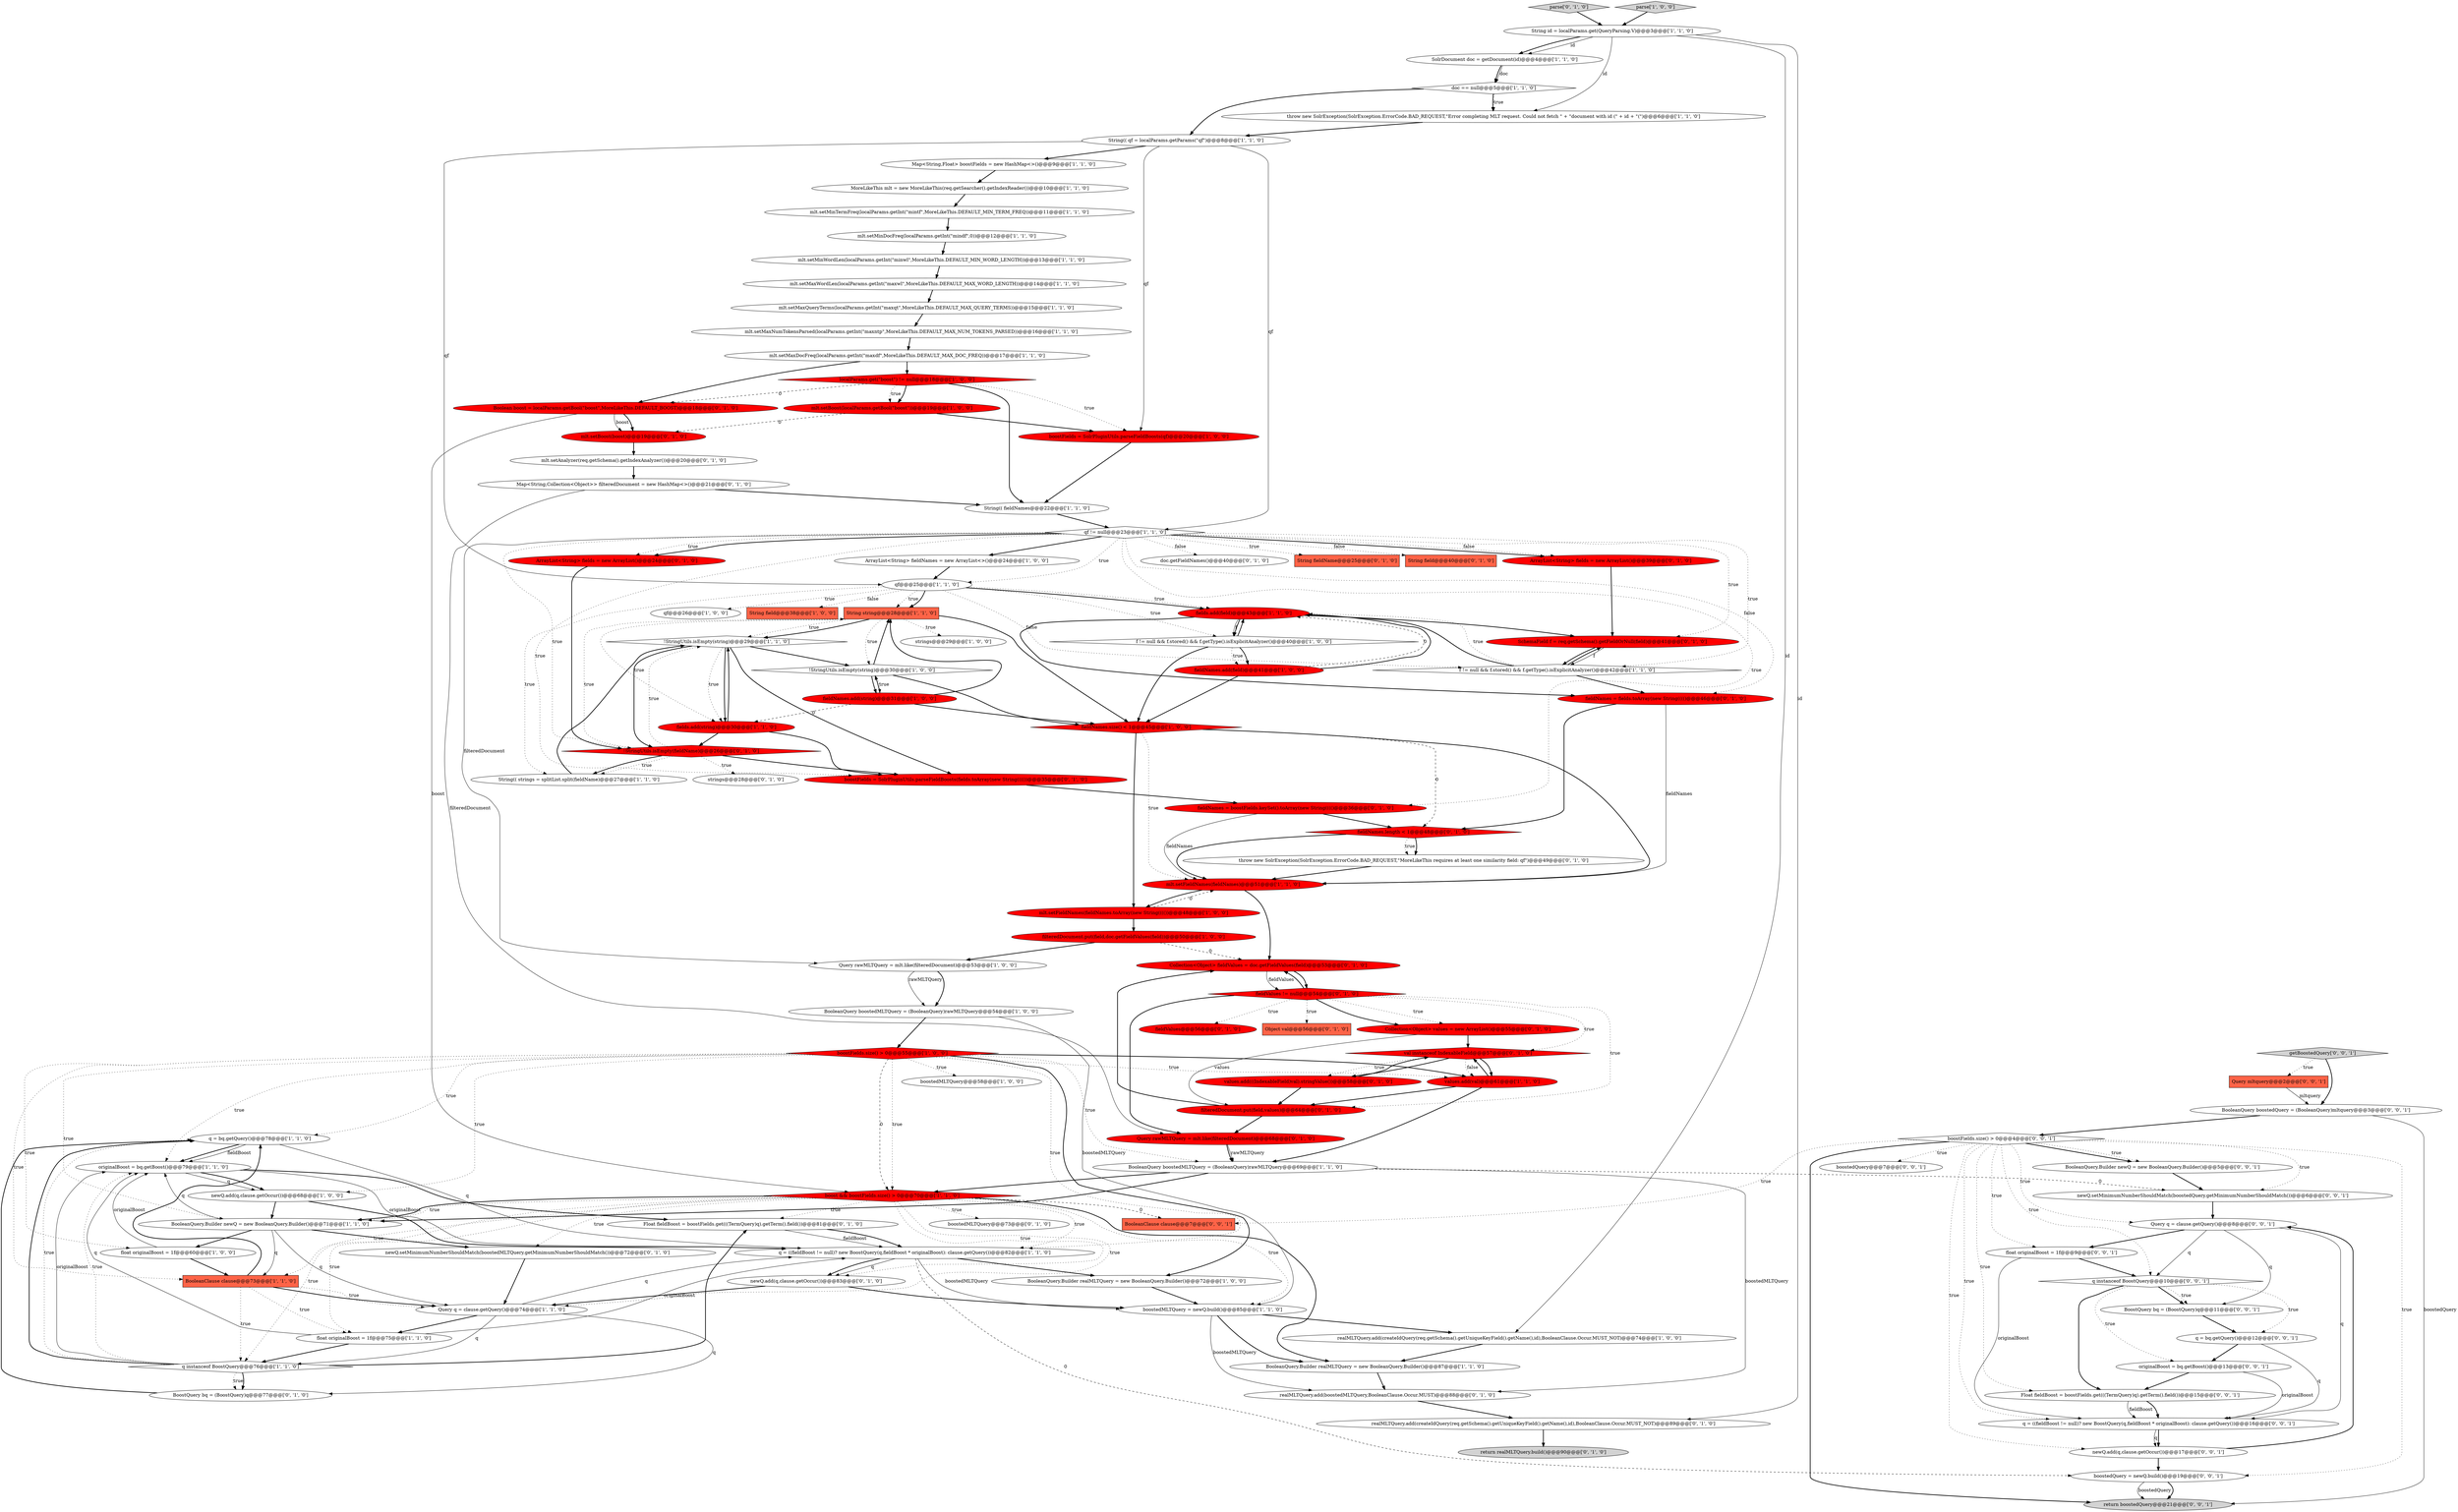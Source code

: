 digraph {
38 [style = filled, label = "q = bq.getQuery()@@@78@@@['1', '1', '0']", fillcolor = white, shape = ellipse image = "AAA0AAABBB1BBB"];
62 [style = filled, label = "fieldNames = fields.toArray(new String(((()@@@46@@@['0', '1', '0']", fillcolor = red, shape = ellipse image = "AAA1AAABBB2BBB"];
72 [style = filled, label = "parse['0', '1', '0']", fillcolor = lightgray, shape = diamond image = "AAA0AAABBB2BBB"];
90 [style = filled, label = "realMLTQuery.add(createIdQuery(req.getSchema().getUniqueKeyField().getName(),id),BooleanClause.Occur.MUST_NOT)@@@89@@@['0', '1', '0']", fillcolor = white, shape = ellipse image = "AAA0AAABBB2BBB"];
75 [style = filled, label = "throw new SolrException(SolrException.ErrorCode.BAD_REQUEST,\"MoreLikeThis requires at least one similarity field: qf\")@@@49@@@['0', '1', '0']", fillcolor = white, shape = ellipse image = "AAA0AAABBB2BBB"];
83 [style = filled, label = "newQ.add(q,clause.getOccur())@@@83@@@['0', '1', '0']", fillcolor = white, shape = ellipse image = "AAA0AAABBB2BBB"];
76 [style = filled, label = "boostFields = SolrPluginUtils.parseFieldBoosts(fields.toArray(new String(((())@@@35@@@['0', '1', '0']", fillcolor = red, shape = ellipse image = "AAA1AAABBB2BBB"];
2 [style = filled, label = "MoreLikeThis mlt = new MoreLikeThis(req.getSearcher().getIndexReader())@@@10@@@['1', '1', '0']", fillcolor = white, shape = ellipse image = "AAA0AAABBB1BBB"];
4 [style = filled, label = "!StringUtils.isEmpty(string)@@@29@@@['1', '1', '0']", fillcolor = white, shape = diamond image = "AAA0AAABBB1BBB"];
13 [style = filled, label = "localParams.get(\"boost\") != null@@@18@@@['1', '0', '0']", fillcolor = red, shape = diamond image = "AAA1AAABBB1BBB"];
100 [style = filled, label = "q instanceof BoostQuery@@@10@@@['0', '0', '1']", fillcolor = white, shape = diamond image = "AAA0AAABBB3BBB"];
8 [style = filled, label = "mlt.setMaxQueryTerms(localParams.getInt(\"maxqt\",MoreLikeThis.DEFAULT_MAX_QUERY_TERMS))@@@15@@@['1', '1', '0']", fillcolor = white, shape = ellipse image = "AAA0AAABBB1BBB"];
106 [style = filled, label = "boostFields.size() > 0@@@4@@@['0', '0', '1']", fillcolor = white, shape = diamond image = "AAA0AAABBB3BBB"];
66 [style = filled, label = "mlt.setBoost(boost)@@@19@@@['0', '1', '0']", fillcolor = red, shape = ellipse image = "AAA1AAABBB2BBB"];
111 [style = filled, label = "BooleanQuery boostedQuery = (BooleanQuery)mltquery@@@3@@@['0', '0', '1']", fillcolor = white, shape = ellipse image = "AAA0AAABBB3BBB"];
5 [style = filled, label = "originalBoost = bq.getBoost()@@@79@@@['1', '1', '0']", fillcolor = white, shape = ellipse image = "AAA0AAABBB1BBB"];
52 [style = filled, label = "float originalBoost = 1f@@@75@@@['1', '1', '0']", fillcolor = white, shape = ellipse image = "AAA0AAABBB1BBB"];
11 [style = filled, label = "BooleanQuery boostedMLTQuery = (BooleanQuery)rawMLTQuery@@@69@@@['1', '1', '0']", fillcolor = white, shape = ellipse image = "AAA0AAABBB1BBB"];
85 [style = filled, label = "doc.getFieldNames()@@@40@@@['0', '1', '0']", fillcolor = white, shape = ellipse image = "AAA0AAABBB2BBB"];
112 [style = filled, label = "newQ.setMinimumNumberShouldMatch(boostedQuery.getMinimumNumberShouldMatch())@@@6@@@['0', '0', '1']", fillcolor = white, shape = ellipse image = "AAA0AAABBB3BBB"];
1 [style = filled, label = "Query rawMLTQuery = mlt.like(filteredDocument)@@@53@@@['1', '0', '0']", fillcolor = white, shape = ellipse image = "AAA0AAABBB1BBB"];
78 [style = filled, label = "filteredDocument.put(field,values)@@@64@@@['0', '1', '0']", fillcolor = red, shape = ellipse image = "AAA1AAABBB2BBB"];
108 [style = filled, label = "newQ.add(q,clause.getOccur())@@@17@@@['0', '0', '1']", fillcolor = white, shape = ellipse image = "AAA0AAABBB3BBB"];
56 [style = filled, label = "boostedMLTQuery = newQ.build()@@@85@@@['1', '1', '0']", fillcolor = white, shape = ellipse image = "AAA0AAABBB1BBB"];
80 [style = filled, label = "Float fieldBoost = boostFields.get(((TermQuery)q).getTerm().field())@@@81@@@['0', '1', '0']", fillcolor = white, shape = ellipse image = "AAA0AAABBB2BBB"];
39 [style = filled, label = "boostedMLTQuery@@@58@@@['1', '0', '0']", fillcolor = white, shape = ellipse image = "AAA0AAABBB1BBB"];
110 [style = filled, label = "float originalBoost = 1f@@@9@@@['0', '0', '1']", fillcolor = white, shape = ellipse image = "AAA0AAABBB3BBB"];
6 [style = filled, label = "q instanceof BoostQuery@@@76@@@['1', '1', '0']", fillcolor = white, shape = diamond image = "AAA0AAABBB1BBB"];
35 [style = filled, label = "String string@@@28@@@['1', '1', '0']", fillcolor = tomato, shape = box image = "AAA0AAABBB1BBB"];
25 [style = filled, label = "throw new SolrException(SolrException.ErrorCode.BAD_REQUEST,\"Error completing MLT request. Could not fetch \" + \"document with id (\" + id + \"(\")@@@6@@@['1', '1', '0']", fillcolor = white, shape = ellipse image = "AAA0AAABBB1BBB"];
26 [style = filled, label = "doc == null@@@5@@@['1', '1', '0']", fillcolor = white, shape = diamond image = "AAA0AAABBB1BBB"];
88 [style = filled, label = "boostedMLTQuery@@@73@@@['0', '1', '0']", fillcolor = white, shape = ellipse image = "AAA0AAABBB2BBB"];
69 [style = filled, label = "Map<String,Collection<Object>> filteredDocument = new HashMap<>()@@@21@@@['0', '1', '0']", fillcolor = white, shape = ellipse image = "AAA0AAABBB2BBB"];
0 [style = filled, label = "ArrayList<String> fieldNames = new ArrayList<>()@@@24@@@['1', '0', '0']", fillcolor = white, shape = ellipse image = "AAA0AAABBB1BBB"];
45 [style = filled, label = "qf != null@@@23@@@['1', '1', '0']", fillcolor = white, shape = diamond image = "AAA0AAABBB1BBB"];
31 [style = filled, label = "String id = localParams.get(QueryParsing.V)@@@3@@@['1', '1', '0']", fillcolor = white, shape = ellipse image = "AAA0AAABBB1BBB"];
96 [style = filled, label = "q = bq.getQuery()@@@12@@@['0', '0', '1']", fillcolor = white, shape = ellipse image = "AAA0AAABBB3BBB"];
28 [style = filled, label = "mlt.setMaxNumTokensParsed(localParams.getInt(\"maxntp\",MoreLikeThis.DEFAULT_MAX_NUM_TOKENS_PARSED))@@@16@@@['1', '1', '0']", fillcolor = white, shape = ellipse image = "AAA0AAABBB1BBB"];
64 [style = filled, label = "newQ.setMinimumNumberShouldMatch(boostedMLTQuery.getMinimumNumberShouldMatch())@@@72@@@['0', '1', '0']", fillcolor = white, shape = ellipse image = "AAA0AAABBB2BBB"];
67 [style = filled, label = "fieldNames = boostFields.keySet().toArray(new String(((()@@@36@@@['0', '1', '0']", fillcolor = red, shape = ellipse image = "AAA1AAABBB2BBB"];
51 [style = filled, label = "fields.add(field)@@@43@@@['1', '1', '0']", fillcolor = red, shape = ellipse image = "AAA1AAABBB1BBB"];
9 [style = filled, label = "mlt.setMaxWordLen(localParams.getInt(\"maxwl\",MoreLikeThis.DEFAULT_MAX_WORD_LENGTH))@@@14@@@['1', '1', '0']", fillcolor = white, shape = ellipse image = "AAA0AAABBB1BBB"];
77 [style = filled, label = "BoostQuery bq = (BoostQuery)q@@@77@@@['0', '1', '0']", fillcolor = white, shape = ellipse image = "AAA0AAABBB2BBB"];
84 [style = filled, label = "fieldValues != null@@@54@@@['0', '1', '0']", fillcolor = red, shape = diamond image = "AAA1AAABBB2BBB"];
97 [style = filled, label = "boostedQuery = newQ.build()@@@19@@@['0', '0', '1']", fillcolor = white, shape = ellipse image = "AAA0AAABBB3BBB"];
93 [style = filled, label = "ArrayList<String> fields = new ArrayList()@@@24@@@['0', '1', '0']", fillcolor = red, shape = ellipse image = "AAA1AAABBB2BBB"];
18 [style = filled, label = "filteredDocument.put(field,doc.getFieldValues(field))@@@50@@@['1', '0', '0']", fillcolor = red, shape = ellipse image = "AAA1AAABBB1BBB"];
49 [style = filled, label = "Map<String,Float> boostFields = new HashMap<>()@@@9@@@['1', '1', '0']", fillcolor = white, shape = ellipse image = "AAA0AAABBB1BBB"];
71 [style = filled, label = "fieldNames.length < 1@@@48@@@['0', '1', '0']", fillcolor = red, shape = diamond image = "AAA1AAABBB2BBB"];
3 [style = filled, label = "Query q = clause.getQuery()@@@74@@@['1', '1', '0']", fillcolor = white, shape = ellipse image = "AAA0AAABBB1BBB"];
14 [style = filled, label = "qf@@@26@@@['1', '0', '0']", fillcolor = white, shape = ellipse image = "AAA0AAABBB1BBB"];
109 [style = filled, label = "BooleanClause clause@@@7@@@['0', '0', '1']", fillcolor = tomato, shape = box image = "AAA0AAABBB3BBB"];
57 [style = filled, label = "mlt.setBoost(localParams.getBool(\"boost\"))@@@19@@@['1', '0', '0']", fillcolor = red, shape = ellipse image = "AAA1AAABBB1BBB"];
105 [style = filled, label = "Query mltquery@@@2@@@['0', '0', '1']", fillcolor = tomato, shape = box image = "AAA0AAABBB3BBB"];
89 [style = filled, label = "val instanceof IndexableField@@@57@@@['0', '1', '0']", fillcolor = red, shape = diamond image = "AAA1AAABBB2BBB"];
36 [style = filled, label = "!StringUtils.isEmpty(string)@@@30@@@['1', '0', '0']", fillcolor = white, shape = diamond image = "AAA0AAABBB1BBB"];
30 [style = filled, label = "f != null && f.stored() && f.getType().isExplicitAnalyzer()@@@40@@@['1', '0', '0']", fillcolor = white, shape = diamond image = "AAA0AAABBB1BBB"];
99 [style = filled, label = "BooleanQuery.Builder newQ = new BooleanQuery.Builder()@@@5@@@['0', '0', '1']", fillcolor = white, shape = ellipse image = "AAA0AAABBB3BBB"];
73 [style = filled, label = "Collection<Object> fieldValues = doc.getFieldValues(field)@@@53@@@['0', '1', '0']", fillcolor = red, shape = ellipse image = "AAA1AAABBB2BBB"];
19 [style = filled, label = "BooleanQuery boostedMLTQuery = (BooleanQuery)rawMLTQuery@@@54@@@['1', '0', '0']", fillcolor = white, shape = ellipse image = "AAA0AAABBB1BBB"];
54 [style = filled, label = "fields.add(string)@@@30@@@['1', '1', '0']", fillcolor = red, shape = ellipse image = "AAA1AAABBB1BBB"];
23 [style = filled, label = "values.add(val)@@@61@@@['1', '1', '0']", fillcolor = red, shape = ellipse image = "AAA1AAABBB1BBB"];
20 [style = filled, label = "SolrDocument doc = getDocument(id)@@@4@@@['1', '1', '0']", fillcolor = white, shape = ellipse image = "AAA0AAABBB1BBB"];
101 [style = filled, label = "Float fieldBoost = boostFields.get(((TermQuery)q).getTerm().field())@@@15@@@['0', '0', '1']", fillcolor = white, shape = ellipse image = "AAA0AAABBB3BBB"];
92 [style = filled, label = "mlt.setAnalyzer(req.getSchema().getIndexAnalyzer())@@@20@@@['0', '1', '0']", fillcolor = white, shape = ellipse image = "AAA0AAABBB2BBB"];
94 [style = filled, label = "SchemaField f = req.getSchema().getFieldOrNull(field)@@@41@@@['0', '1', '0']", fillcolor = red, shape = ellipse image = "AAA1AAABBB2BBB"];
40 [style = filled, label = "realMLTQuery.add(createIdQuery(req.getSchema().getUniqueKeyField().getName(),id),BooleanClause.Occur.MUST_NOT)@@@74@@@['1', '0', '0']", fillcolor = white, shape = ellipse image = "AAA0AAABBB1BBB"];
58 [style = filled, label = "mlt.setMinTermFreq(localParams.getInt(\"mintf\",MoreLikeThis.DEFAULT_MIN_TERM_FREQ))@@@11@@@['1', '1', '0']", fillcolor = white, shape = ellipse image = "AAA0AAABBB1BBB"];
37 [style = filled, label = "boostFields = SolrPluginUtils.parseFieldBoosts(qf)@@@20@@@['1', '0', '0']", fillcolor = red, shape = ellipse image = "AAA1AAABBB1BBB"];
22 [style = filled, label = "String(( qf = localParams.getParams(\"qf\")@@@8@@@['1', '1', '0']", fillcolor = white, shape = ellipse image = "AAA0AAABBB1BBB"];
60 [style = filled, label = "String fieldName@@@25@@@['0', '1', '0']", fillcolor = tomato, shape = box image = "AAA0AAABBB2BBB"];
10 [style = filled, label = "q = ((fieldBoost != null)? new BoostQuery(q,fieldBoost * originalBoost): clause.getQuery())@@@82@@@['1', '1', '0']", fillcolor = white, shape = ellipse image = "AAA0AAABBB1BBB"];
55 [style = filled, label = "BooleanQuery.Builder newQ = new BooleanQuery.Builder()@@@71@@@['1', '1', '0']", fillcolor = white, shape = ellipse image = "AAA0AAABBB1BBB"];
74 [style = filled, label = "strings@@@28@@@['0', '1', '0']", fillcolor = white, shape = ellipse image = "AAA0AAABBB2BBB"];
113 [style = filled, label = "Query q = clause.getQuery()@@@8@@@['0', '0', '1']", fillcolor = white, shape = ellipse image = "AAA0AAABBB3BBB"];
61 [style = filled, label = "return realMLTQuery.build()@@@90@@@['0', '1', '0']", fillcolor = lightgray, shape = ellipse image = "AAA0AAABBB2BBB"];
63 [style = filled, label = "String field@@@40@@@['0', '1', '0']", fillcolor = tomato, shape = box image = "AAA0AAABBB2BBB"];
33 [style = filled, label = "mlt.setMinWordLen(localParams.getInt(\"minwl\",MoreLikeThis.DEFAULT_MIN_WORD_LENGTH))@@@13@@@['1', '1', '0']", fillcolor = white, shape = ellipse image = "AAA0AAABBB1BBB"];
34 [style = filled, label = "mlt.setMaxDocFreq(localParams.getInt(\"maxdf\",MoreLikeThis.DEFAULT_MAX_DOC_FREQ))@@@17@@@['1', '1', '0']", fillcolor = white, shape = ellipse image = "AAA0AAABBB1BBB"];
15 [style = filled, label = "float originalBoost = 1f@@@60@@@['1', '0', '0']", fillcolor = white, shape = ellipse image = "AAA0AAABBB1BBB"];
86 [style = filled, label = "Collection<Object> values = new ArrayList()@@@55@@@['0', '1', '0']", fillcolor = red, shape = ellipse image = "AAA1AAABBB2BBB"];
7 [style = filled, label = "fieldNames.size() < 1@@@45@@@['1', '0', '0']", fillcolor = red, shape = diamond image = "AAA1AAABBB1BBB"];
87 [style = filled, label = "ArrayList<String> fields = new ArrayList()@@@39@@@['0', '1', '0']", fillcolor = red, shape = ellipse image = "AAA1AAABBB2BBB"];
17 [style = filled, label = "newQ.add(q,clause.getOccur())@@@68@@@['1', '0', '0']", fillcolor = white, shape = ellipse image = "AAA0AAABBB1BBB"];
68 [style = filled, label = "realMLTQuery.add(boostedMLTQuery,BooleanClause.Occur.MUST)@@@88@@@['0', '1', '0']", fillcolor = white, shape = ellipse image = "AAA0AAABBB2BBB"];
102 [style = filled, label = "originalBoost = bq.getBoost()@@@13@@@['0', '0', '1']", fillcolor = white, shape = ellipse image = "AAA0AAABBB3BBB"];
46 [style = filled, label = "parse['1', '0', '0']", fillcolor = lightgray, shape = diamond image = "AAA0AAABBB1BBB"];
79 [style = filled, label = "Query rawMLTQuery = mlt.like(filteredDocument)@@@68@@@['0', '1', '0']", fillcolor = red, shape = ellipse image = "AAA1AAABBB2BBB"];
81 [style = filled, label = "fieldValues@@@56@@@['0', '1', '0']", fillcolor = red, shape = ellipse image = "AAA1AAABBB2BBB"];
29 [style = filled, label = "boostFields.size() > 0@@@55@@@['1', '0', '0']", fillcolor = red, shape = diamond image = "AAA1AAABBB1BBB"];
65 [style = filled, label = "Object val@@@56@@@['0', '1', '0']", fillcolor = tomato, shape = box image = "AAA0AAABBB2BBB"];
44 [style = filled, label = "boost && boostFields.size() > 0@@@70@@@['1', '1', '0']", fillcolor = red, shape = diamond image = "AAA1AAABBB1BBB"];
24 [style = filled, label = "fieldNames.add(string)@@@31@@@['1', '0', '0']", fillcolor = red, shape = ellipse image = "AAA1AAABBB1BBB"];
91 [style = filled, label = "values.add(((IndexableField)val).stringValue())@@@58@@@['0', '1', '0']", fillcolor = red, shape = ellipse image = "AAA1AAABBB2BBB"];
16 [style = filled, label = "String field@@@38@@@['1', '0', '0']", fillcolor = tomato, shape = box image = "AAA0AAABBB1BBB"];
48 [style = filled, label = "String(( strings = splitList.split(fieldName)@@@27@@@['1', '1', '0']", fillcolor = white, shape = ellipse image = "AAA0AAABBB1BBB"];
98 [style = filled, label = "getBoostedQuery['0', '0', '1']", fillcolor = lightgray, shape = diamond image = "AAA0AAABBB3BBB"];
70 [style = filled, label = "!StringUtils.isEmpty(fieldName)@@@26@@@['0', '1', '0']", fillcolor = red, shape = diamond image = "AAA1AAABBB2BBB"];
82 [style = filled, label = "Boolean boost = localParams.getBool(\"boost\",MoreLikeThis.DEFAULT_BOOST)@@@18@@@['0', '1', '0']", fillcolor = red, shape = ellipse image = "AAA1AAABBB2BBB"];
107 [style = filled, label = "boostedQuery@@@7@@@['0', '0', '1']", fillcolor = white, shape = ellipse image = "AAA0AAABBB3BBB"];
32 [style = filled, label = "String(( fieldNames@@@22@@@['1', '1', '0']", fillcolor = white, shape = ellipse image = "AAA0AAABBB1BBB"];
21 [style = filled, label = "strings@@@29@@@['1', '0', '0']", fillcolor = white, shape = ellipse image = "AAA0AAABBB1BBB"];
27 [style = filled, label = "qf@@@25@@@['1', '1', '0']", fillcolor = white, shape = ellipse image = "AAA0AAABBB1BBB"];
53 [style = filled, label = "mlt.setMinDocFreq(localParams.getInt(\"mindf\",0))@@@12@@@['1', '1', '0']", fillcolor = white, shape = ellipse image = "AAA0AAABBB1BBB"];
59 [style = filled, label = "mlt.setFieldNames(fieldNames.toArray(new String(((())@@@48@@@['1', '0', '0']", fillcolor = red, shape = ellipse image = "AAA1AAABBB1BBB"];
103 [style = filled, label = "q = ((fieldBoost != null)? new BoostQuery(q,fieldBoost * originalBoost): clause.getQuery())@@@16@@@['0', '0', '1']", fillcolor = white, shape = ellipse image = "AAA0AAABBB3BBB"];
50 [style = filled, label = "BooleanClause clause@@@73@@@['1', '1', '0']", fillcolor = tomato, shape = box image = "AAA0AAABBB1BBB"];
42 [style = filled, label = "f != null && f.stored() && f.getType().isExplicitAnalyzer()@@@42@@@['1', '1', '0']", fillcolor = white, shape = diamond image = "AAA0AAABBB1BBB"];
47 [style = filled, label = "fieldNames.add(field)@@@41@@@['1', '0', '0']", fillcolor = red, shape = ellipse image = "AAA1AAABBB1BBB"];
41 [style = filled, label = "mlt.setFieldNames(fieldNames)@@@51@@@['1', '1', '0']", fillcolor = red, shape = ellipse image = "AAA1AAABBB1BBB"];
43 [style = filled, label = "BooleanQuery.Builder realMLTQuery = new BooleanQuery.Builder()@@@87@@@['1', '1', '0']", fillcolor = white, shape = ellipse image = "AAA0AAABBB1BBB"];
12 [style = filled, label = "BooleanQuery.Builder realMLTQuery = new BooleanQuery.Builder()@@@72@@@['1', '0', '0']", fillcolor = white, shape = ellipse image = "AAA0AAABBB1BBB"];
104 [style = filled, label = "return boostedQuery@@@21@@@['0', '0', '1']", fillcolor = lightgray, shape = ellipse image = "AAA0AAABBB3BBB"];
95 [style = filled, label = "BoostQuery bq = (BoostQuery)q@@@11@@@['0', '0', '1']", fillcolor = white, shape = ellipse image = "AAA0AAABBB3BBB"];
45->27 [style = dotted, label="true"];
44->88 [style = dotted, label="true"];
27->14 [style = dotted, label="true"];
22->27 [style = solid, label="qf"];
84->79 [style = bold, label=""];
31->20 [style = solid, label="id"];
45->63 [style = dotted, label="false"];
25->22 [style = bold, label=""];
64->3 [style = bold, label=""];
19->56 [style = solid, label="boostedMLTQuery"];
47->7 [style = bold, label=""];
31->40 [style = solid, label="id"];
105->111 [style = solid, label="mltquery"];
20->26 [style = bold, label=""];
87->94 [style = bold, label=""];
50->3 [style = dotted, label="true"];
50->52 [style = dotted, label="true"];
50->6 [style = dotted, label="true"];
48->4 [style = bold, label=""];
55->3 [style = solid, label="q"];
29->5 [style = dotted, label="true"];
106->112 [style = dotted, label="true"];
103->108 [style = bold, label=""];
82->66 [style = solid, label="boost"];
46->31 [style = bold, label=""];
42->51 [style = dotted, label="true"];
29->23 [style = dotted, label="true"];
44->10 [style = dotted, label="true"];
67->71 [style = bold, label=""];
20->26 [style = solid, label="doc"];
103->108 [style = solid, label="q"];
13->82 [style = dashed, label="0"];
44->64 [style = dotted, label="true"];
89->23 [style = bold, label=""];
47->51 [style = dashed, label="0"];
26->22 [style = bold, label=""];
15->5 [style = solid, label="originalBoost"];
111->106 [style = bold, label=""];
10->83 [style = bold, label=""];
6->38 [style = dotted, label="true"];
54->76 [style = bold, label=""];
69->79 [style = solid, label="filteredDocument"];
6->77 [style = dotted, label="true"];
72->31 [style = bold, label=""];
51->30 [style = solid, label="f"];
106->103 [style = dotted, label="true"];
36->24 [style = bold, label=""];
55->50 [style = solid, label="q"];
10->12 [style = bold, label=""];
45->0 [style = bold, label=""];
47->51 [style = bold, label=""];
97->104 [style = bold, label=""];
7->41 [style = dotted, label="true"];
70->48 [style = dotted, label="true"];
37->32 [style = bold, label=""];
89->91 [style = bold, label=""];
45->42 [style = dotted, label="true"];
45->93 [style = dotted, label="true"];
13->37 [style = dotted, label="true"];
4->36 [style = bold, label=""];
27->51 [style = bold, label=""];
31->20 [style = bold, label=""];
86->78 [style = solid, label="values"];
55->64 [style = bold, label=""];
83->56 [style = bold, label=""];
27->35 [style = dotted, label="true"];
36->24 [style = dotted, label="true"];
96->103 [style = solid, label="q"];
3->6 [style = solid, label="q"];
35->7 [style = bold, label=""];
44->3 [style = dotted, label="true"];
5->17 [style = solid, label="q"];
56->43 [style = bold, label=""];
108->113 [style = bold, label=""];
8->28 [style = bold, label=""];
1->19 [style = solid, label="rawMLTQuery"];
59->41 [style = dashed, label="0"];
111->104 [style = solid, label="boostedQuery"];
13->32 [style = bold, label=""];
110->100 [style = bold, label=""];
11->112 [style = dashed, label="0"];
44->56 [style = dotted, label="true"];
29->55 [style = dotted, label="true"];
71->41 [style = bold, label=""];
15->50 [style = bold, label=""];
11->44 [style = bold, label=""];
80->10 [style = solid, label="fieldBoost"];
44->52 [style = dotted, label="true"];
113->100 [style = solid, label="q"];
50->3 [style = bold, label=""];
106->110 [style = dotted, label="true"];
51->30 [style = bold, label=""];
35->21 [style = dotted, label="true"];
45->1 [style = solid, label="filteredDocument"];
29->23 [style = bold, label=""];
73->84 [style = bold, label=""];
9->8 [style = bold, label=""];
5->17 [style = bold, label=""];
6->5 [style = solid, label="originalBoost"];
41->59 [style = bold, label=""];
82->66 [style = bold, label=""];
45->87 [style = bold, label=""];
51->94 [style = bold, label=""];
71->75 [style = bold, label=""];
38->10 [style = solid, label="q"];
82->44 [style = solid, label="boost"];
22->49 [style = bold, label=""];
4->76 [style = bold, label=""];
13->57 [style = bold, label=""];
113->95 [style = solid, label="q"];
56->68 [style = solid, label="boostedMLTQuery"];
102->103 [style = solid, label="originalBoost"];
93->70 [style = bold, label=""];
6->38 [style = bold, label=""];
86->89 [style = bold, label=""];
44->50 [style = dotted, label="true"];
106->99 [style = bold, label=""];
44->55 [style = bold, label=""];
57->66 [style = dashed, label="0"];
18->1 [style = bold, label=""];
45->70 [style = dotted, label="true"];
35->54 [style = dotted, label="true"];
100->102 [style = dotted, label="true"];
7->71 [style = dashed, label="0"];
31->25 [style = solid, label="id"];
30->7 [style = bold, label=""];
73->84 [style = solid, label="fieldValues"];
29->50 [style = dotted, label="true"];
27->48 [style = dotted, label="true"];
59->18 [style = bold, label=""];
53->33 [style = bold, label=""];
42->94 [style = bold, label=""];
6->80 [style = bold, label=""];
30->47 [style = bold, label=""];
100->96 [style = dotted, label="true"];
70->4 [style = dotted, label="true"];
34->82 [style = bold, label=""];
36->35 [style = bold, label=""];
1->19 [style = bold, label=""];
78->73 [style = bold, label=""];
24->7 [style = bold, label=""];
56->40 [style = bold, label=""];
44->80 [style = dotted, label="true"];
54->70 [style = bold, label=""];
29->39 [style = dotted, label="true"];
89->91 [style = dotted, label="true"];
41->73 [style = bold, label=""];
3->77 [style = solid, label="q"];
38->5 [style = bold, label=""];
17->10 [style = bold, label=""];
29->10 [style = dotted, label="true"];
57->37 [style = bold, label=""];
29->17 [style = dotted, label="true"];
84->81 [style = dotted, label="true"];
101->103 [style = bold, label=""];
91->89 [style = bold, label=""];
51->62 [style = bold, label=""];
97->104 [style = solid, label="boostedQuery"];
106->99 [style = dotted, label="true"];
106->109 [style = dotted, label="true"];
106->113 [style = dotted, label="true"];
5->10 [style = solid, label="originalBoost"];
19->29 [style = bold, label=""];
45->76 [style = dotted, label="true"];
78->79 [style = bold, label=""];
23->89 [style = bold, label=""];
106->104 [style = bold, label=""];
71->75 [style = dotted, label="true"];
83->3 [style = bold, label=""];
84->73 [style = bold, label=""];
4->54 [style = dotted, label="true"];
70->76 [style = bold, label=""];
6->77 [style = bold, label=""];
106->107 [style = dotted, label="true"];
98->111 [style = bold, label=""];
27->35 [style = bold, label=""];
42->51 [style = bold, label=""];
4->54 [style = bold, label=""];
17->55 [style = bold, label=""];
22->37 [style = solid, label="qf"];
27->42 [style = dotted, label="false"];
79->11 [style = bold, label=""];
79->11 [style = solid, label="rawMLTQuery"];
70->35 [style = dotted, label="true"];
84->86 [style = dotted, label="true"];
100->95 [style = bold, label=""];
84->78 [style = dotted, label="true"];
58->53 [style = bold, label=""];
102->101 [style = bold, label=""];
76->67 [style = bold, label=""];
113->103 [style = solid, label="q"];
12->56 [style = bold, label=""];
84->65 [style = dotted, label="true"];
106->108 [style = dotted, label="true"];
52->6 [style = bold, label=""];
94->42 [style = bold, label=""];
77->38 [style = bold, label=""];
55->5 [style = solid, label="q"];
55->15 [style = bold, label=""];
62->41 [style = solid, label="fieldNames"];
49->2 [style = bold, label=""];
7->59 [style = bold, label=""];
98->105 [style = dotted, label="true"];
7->41 [style = bold, label=""];
11->55 [style = bold, label=""];
40->43 [style = bold, label=""];
3->10 [style = solid, label="q"];
23->11 [style = bold, label=""];
42->62 [style = bold, label=""];
100->101 [style = bold, label=""];
108->97 [style = bold, label=""];
27->51 [style = dotted, label="true"];
23->78 [style = bold, label=""];
31->90 [style = solid, label="id"];
113->110 [style = bold, label=""];
69->32 [style = bold, label=""];
35->4 [style = dotted, label="true"];
29->11 [style = dotted, label="true"];
38->5 [style = solid, label="fieldBoost"];
45->87 [style = dotted, label="false"];
4->70 [style = bold, label=""];
92->69 [style = bold, label=""];
10->97 [style = dashed, label="0"];
32->45 [style = bold, label=""];
45->85 [style = dotted, label="false"];
3->52 [style = bold, label=""];
112->113 [style = bold, label=""];
28->34 [style = bold, label=""];
106->101 [style = dotted, label="true"];
96->102 [style = bold, label=""];
10->56 [style = solid, label="boostedMLTQuery"];
24->35 [style = bold, label=""];
0->27 [style = bold, label=""];
26->25 [style = dotted, label="true"];
27->16 [style = dotted, label="false"];
99->112 [style = bold, label=""];
35->36 [style = dotted, label="true"];
106->97 [style = dotted, label="true"];
26->25 [style = bold, label=""];
22->45 [style = solid, label="qf"];
34->13 [style = bold, label=""];
66->92 [style = bold, label=""];
30->47 [style = dotted, label="true"];
43->68 [style = bold, label=""];
68->90 [style = bold, label=""];
29->44 [style = dotted, label="true"];
44->109 [style = dashed, label="0"];
5->80 [style = bold, label=""];
29->38 [style = dotted, label="true"];
80->10 [style = bold, label=""];
45->67 [style = dotted, label="true"];
45->62 [style = dotted, label="false"];
2->58 [style = bold, label=""];
33->9 [style = bold, label=""];
54->4 [style = bold, label=""];
84->86 [style = bold, label=""];
29->15 [style = dotted, label="true"];
35->4 [style = bold, label=""];
44->43 [style = bold, label=""];
29->44 [style = dashed, label="0"];
70->48 [style = bold, label=""];
30->51 [style = bold, label=""];
24->36 [style = bold, label=""];
27->30 [style = dotted, label="true"];
45->94 [style = dotted, label="true"];
13->57 [style = dotted, label="true"];
29->12 [style = bold, label=""];
101->103 [style = solid, label="fieldBoost"];
62->71 [style = bold, label=""];
100->95 [style = dotted, label="true"];
24->54 [style = dashed, label="0"];
50->38 [style = bold, label=""];
44->83 [style = dotted, label="true"];
36->7 [style = bold, label=""];
18->73 [style = dashed, label="0"];
45->60 [style = dotted, label="true"];
95->96 [style = bold, label=""];
90->61 [style = bold, label=""];
70->74 [style = dotted, label="true"];
89->23 [style = dotted, label="false"];
110->103 [style = solid, label="originalBoost"];
52->10 [style = solid, label="originalBoost"];
67->41 [style = solid, label="fieldNames"];
44->55 [style = dotted, label="true"];
84->89 [style = dotted, label="true"];
106->100 [style = dotted, label="true"];
52->5 [style = solid, label="q"];
45->93 [style = bold, label=""];
11->68 [style = solid, label="boostedMLTQuery"];
91->78 [style = bold, label=""];
10->83 [style = solid, label="q"];
44->6 [style = dotted, label="true"];
75->41 [style = bold, label=""];
94->42 [style = solid, label="f"];
6->5 [style = dotted, label="true"];
}
